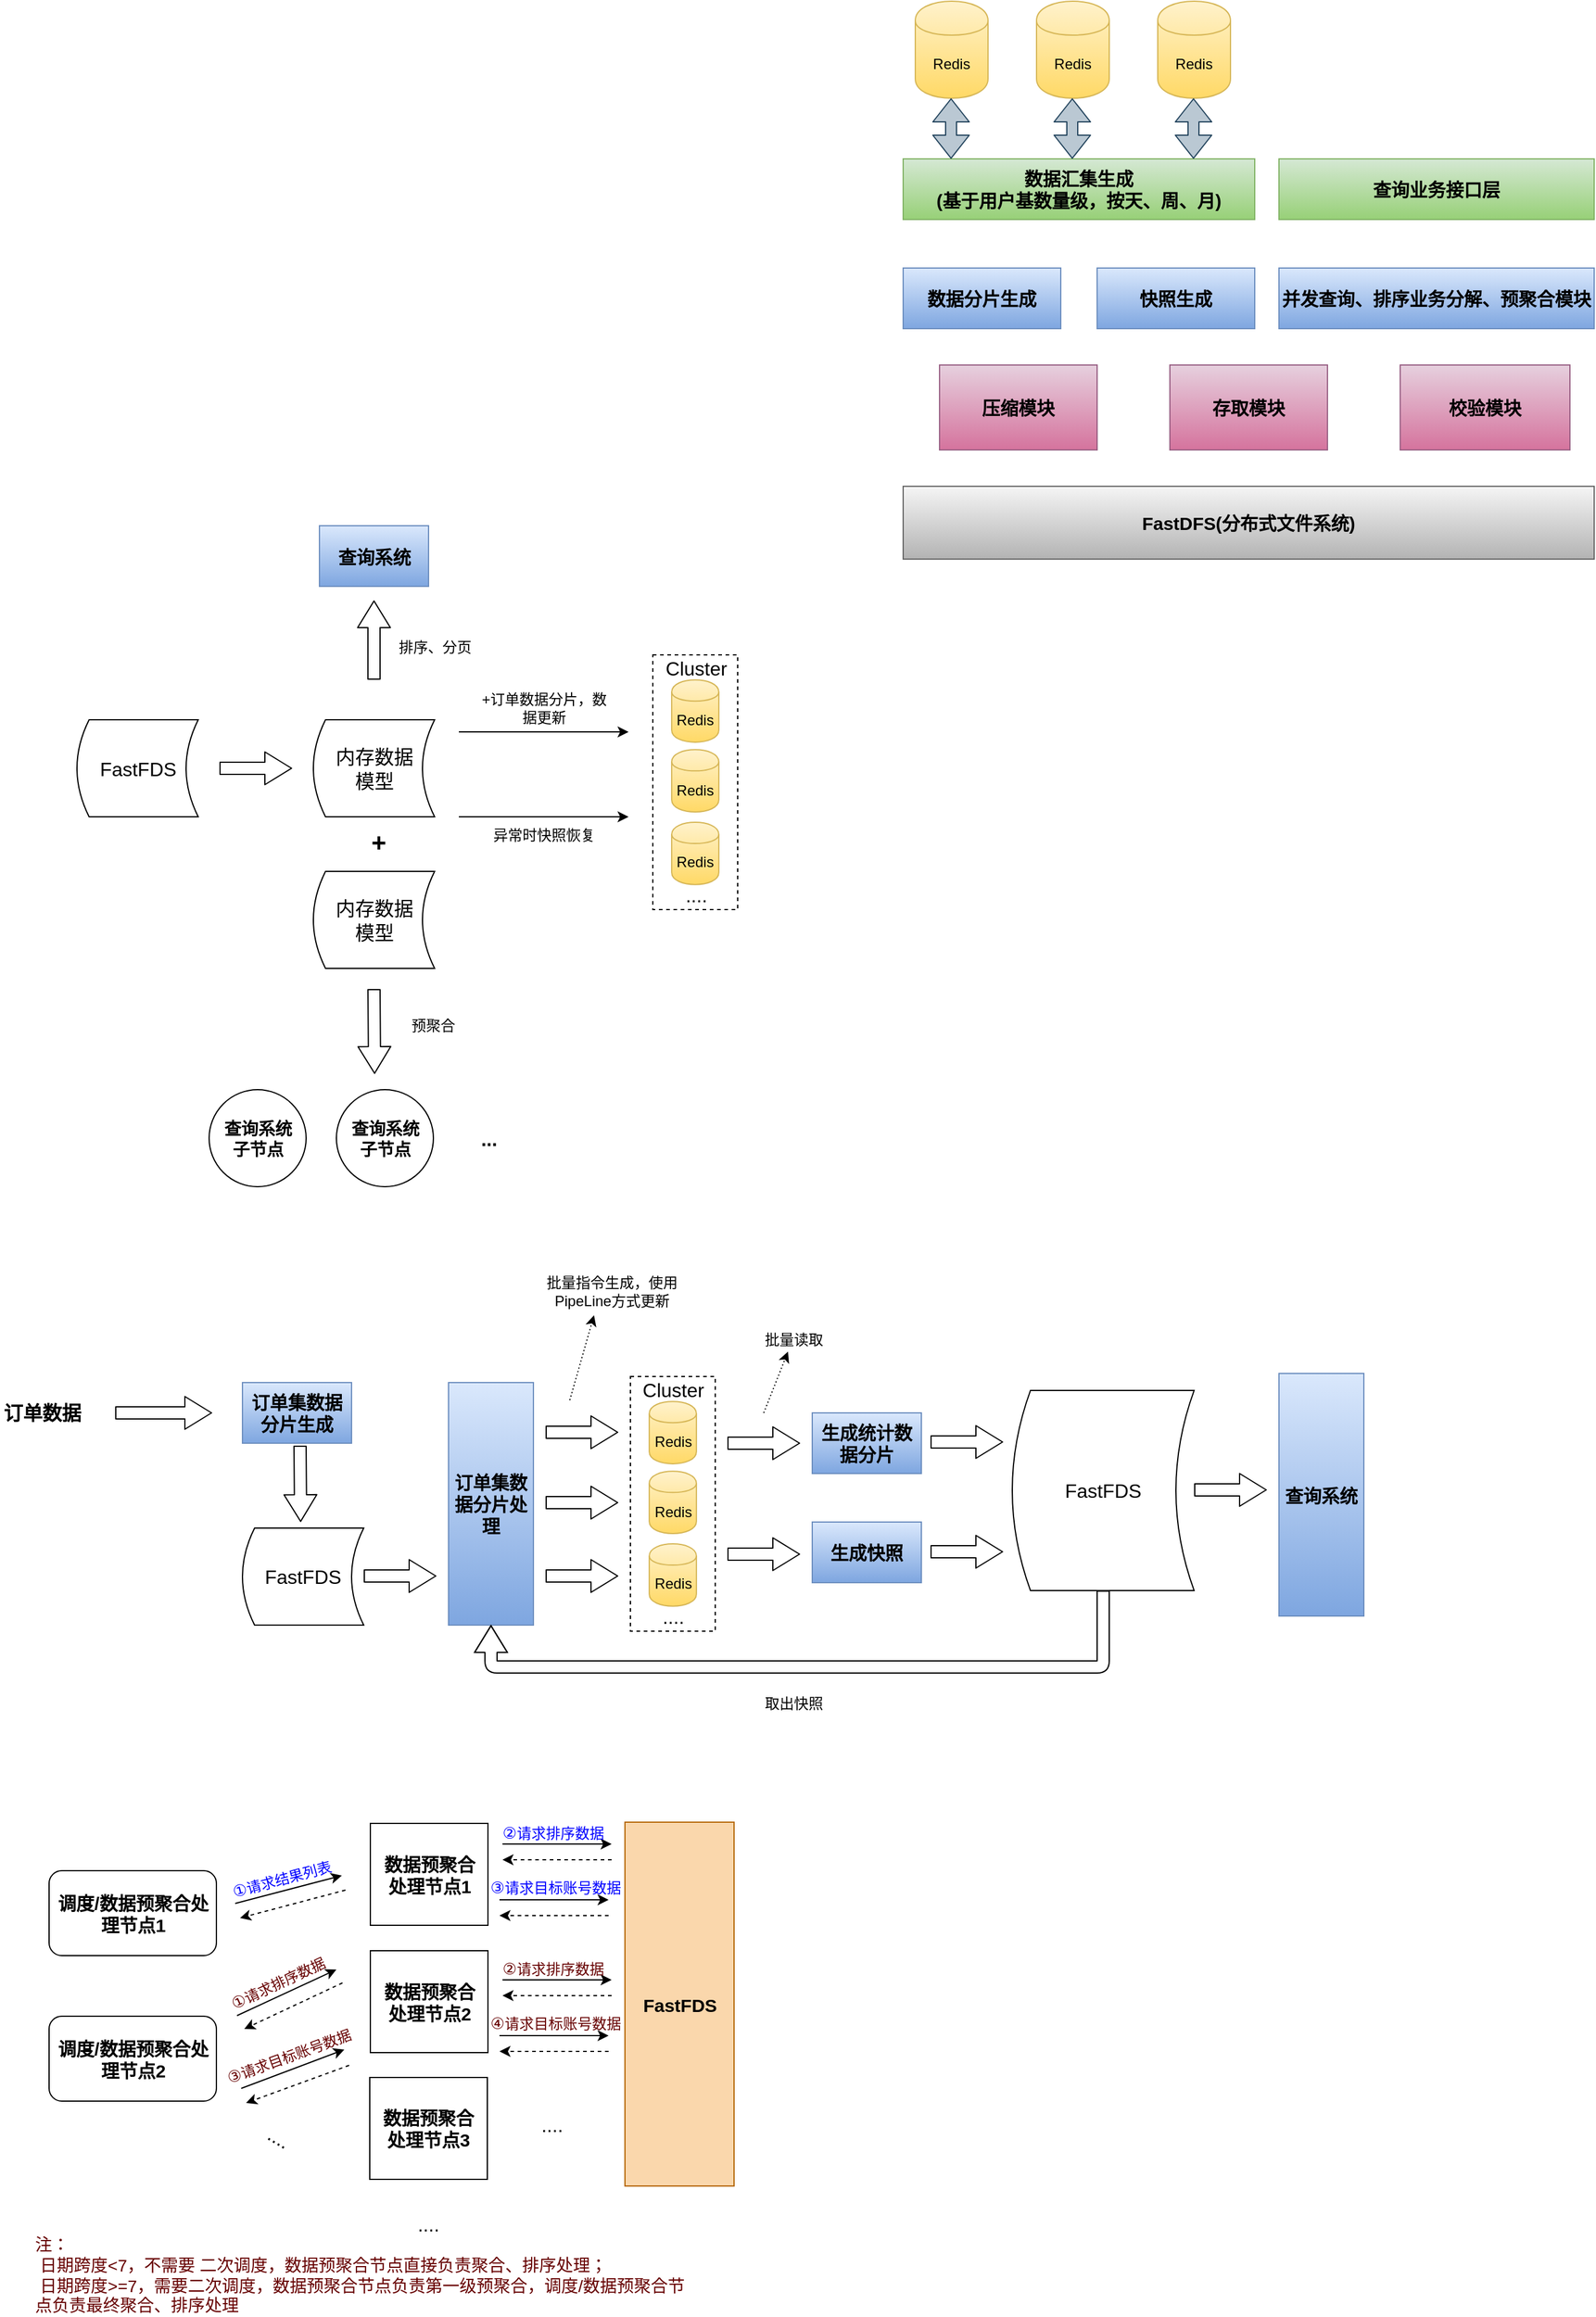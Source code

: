 <mxfile version="11.0.0" type="github"><diagram name="Page-1" id="0783ab3e-0a74-02c8-0abd-f7b4e66b4bec"><mxGraphModel dx="1426" dy="826" grid="1" gridSize="10" guides="1" tooltips="1" connect="1" arrows="1" fold="1" page="1" pageScale="1" pageWidth="850" pageHeight="1100" background="#ffffff" math="0" shadow="0"><root><mxCell id="0"/><mxCell id="1" parent="0"/><mxCell id="mqlZycNvwAWosEQCrqFK-17" value="" style="group" parent="1" vertex="1" connectable="0"><mxGeometry x="840" y="5" width="570" height="460" as="geometry"/></mxCell><mxCell id="mqlZycNvwAWosEQCrqFK-1" value="&lt;b&gt;&lt;font style=&quot;font-size: 15px&quot;&gt;FastDFS(分布式文件系统)&lt;/font&gt;&lt;/b&gt;" style="rounded=0;whiteSpace=wrap;html=1;gradientColor=#b3b3b3;fillColor=#f5f5f5;strokeColor=#666666;" parent="mqlZycNvwAWosEQCrqFK-17" vertex="1"><mxGeometry y="400" width="570" height="60" as="geometry"/></mxCell><mxCell id="mqlZycNvwAWosEQCrqFK-2" value="&lt;font style=&quot;font-size: 15px&quot;&gt;&lt;b&gt;存取模块&lt;/b&gt;&lt;/font&gt;" style="rounded=0;whiteSpace=wrap;html=1;fillColor=#e6d0de;gradientColor=#d5739d;strokeColor=#996185;" parent="mqlZycNvwAWosEQCrqFK-17" vertex="1"><mxGeometry x="220" y="300" width="130" height="70" as="geometry"/></mxCell><mxCell id="mqlZycNvwAWosEQCrqFK-3" value="&lt;font style=&quot;font-size: 15px&quot;&gt;&lt;b&gt;压缩模块&lt;/b&gt;&lt;/font&gt;" style="rounded=0;whiteSpace=wrap;html=1;fillColor=#e6d0de;gradientColor=#d5739d;strokeColor=#996185;" parent="mqlZycNvwAWosEQCrqFK-17" vertex="1"><mxGeometry x="30" y="300" width="130" height="70" as="geometry"/></mxCell><mxCell id="mqlZycNvwAWosEQCrqFK-4" value="&lt;font style=&quot;font-size: 15px&quot;&gt;&lt;b&gt;校验模块&lt;/b&gt;&lt;/font&gt;" style="rounded=0;whiteSpace=wrap;html=1;fillColor=#e6d0de;gradientColor=#d5739d;strokeColor=#996185;" parent="mqlZycNvwAWosEQCrqFK-17" vertex="1"><mxGeometry x="410" y="300" width="140" height="70" as="geometry"/></mxCell><mxCell id="mqlZycNvwAWosEQCrqFK-5" value="&lt;b&gt;&lt;font style=&quot;font-size: 15px&quot;&gt;并发查询、排序业务分解、预聚合模块&lt;/font&gt;&lt;/b&gt;" style="rounded=0;whiteSpace=wrap;html=1;gradientColor=#7ea6e0;fillColor=#dae8fc;strokeColor=#6c8ebf;" parent="mqlZycNvwAWosEQCrqFK-17" vertex="1"><mxGeometry x="310" y="220" width="260" height="50" as="geometry"/></mxCell><mxCell id="mqlZycNvwAWosEQCrqFK-6" value="&lt;b&gt;&lt;font style=&quot;font-size: 15px&quot;&gt;查询业务接口层&lt;/font&gt;&lt;/b&gt;" style="rounded=0;whiteSpace=wrap;html=1;fillColor=#d5e8d4;strokeColor=#82b366;gradientColor=#97d077;" parent="mqlZycNvwAWosEQCrqFK-17" vertex="1"><mxGeometry x="310" y="130" width="260" height="50" as="geometry"/></mxCell><mxCell id="mqlZycNvwAWosEQCrqFK-8" value="&lt;span style=&quot;font-size: 15px&quot;&gt;&lt;b&gt;数据分片生成&lt;/b&gt;&lt;/span&gt;" style="rounded=0;whiteSpace=wrap;html=1;fillColor=#dae8fc;strokeColor=#6c8ebf;gradientColor=#7ea6e0;" parent="mqlZycNvwAWosEQCrqFK-17" vertex="1"><mxGeometry y="220" width="130" height="50" as="geometry"/></mxCell><mxCell id="mqlZycNvwAWosEQCrqFK-9" value="&lt;b&gt;&lt;font style=&quot;font-size: 15px&quot;&gt;数据汇集生成&lt;br&gt;&lt;/font&gt;&lt;/b&gt;&lt;b style=&quot;font-size: 15px&quot;&gt;(基于用户基数量级，按天、周、月)&lt;/b&gt;" style="rounded=0;whiteSpace=wrap;html=1;fillColor=#d5e8d4;strokeColor=#82b366;gradientColor=#97d077;" parent="mqlZycNvwAWosEQCrqFK-17" vertex="1"><mxGeometry y="130" width="290" height="50" as="geometry"/></mxCell><mxCell id="mqlZycNvwAWosEQCrqFK-10" value="&lt;span style=&quot;font-size: 15px&quot;&gt;&lt;b&gt;快照生成&lt;/b&gt;&lt;/span&gt;" style="rounded=0;whiteSpace=wrap;html=1;fillColor=#dae8fc;strokeColor=#6c8ebf;gradientColor=#7ea6e0;" parent="mqlZycNvwAWosEQCrqFK-17" vertex="1"><mxGeometry x="160" y="220" width="130" height="50" as="geometry"/></mxCell><mxCell id="mqlZycNvwAWosEQCrqFK-11" value="Redis" style="shape=cylinder;whiteSpace=wrap;html=1;boundedLbl=1;backgroundOutline=1;fillColor=#fff2cc;strokeColor=#d6b656;gradientColor=#ffd966;" parent="mqlZycNvwAWosEQCrqFK-17" vertex="1"><mxGeometry x="10" width="60" height="80" as="geometry"/></mxCell><mxCell id="mqlZycNvwAWosEQCrqFK-12" value="&lt;span style=&quot;white-space: normal&quot;&gt;Redis&lt;/span&gt;" style="shape=cylinder;whiteSpace=wrap;html=1;boundedLbl=1;backgroundOutline=1;fillColor=#fff2cc;strokeColor=#d6b656;gradientColor=#ffd966;" parent="mqlZycNvwAWosEQCrqFK-17" vertex="1"><mxGeometry x="110" width="60" height="80" as="geometry"/></mxCell><mxCell id="mqlZycNvwAWosEQCrqFK-13" value="&lt;span style=&quot;white-space: normal&quot;&gt;Redis&lt;/span&gt;" style="shape=cylinder;whiteSpace=wrap;html=1;boundedLbl=1;backgroundOutline=1;fillColor=#fff2cc;strokeColor=#d6b656;gradientColor=#ffd966;" parent="mqlZycNvwAWosEQCrqFK-17" vertex="1"><mxGeometry x="210" width="60" height="80" as="geometry"/></mxCell><mxCell id="mqlZycNvwAWosEQCrqFK-14" value="" style="shape=flexArrow;endArrow=classic;startArrow=classic;html=1;width=9;endSize=6;fillColor=#bac8d3;strokeColor=#23445d;" parent="mqlZycNvwAWosEQCrqFK-17" edge="1"><mxGeometry width="50" height="50" relative="1" as="geometry"><mxPoint x="39.5" y="130" as="sourcePoint"/><mxPoint x="39.5" y="80" as="targetPoint"/></mxGeometry></mxCell><mxCell id="mqlZycNvwAWosEQCrqFK-15" value="" style="shape=flexArrow;endArrow=classic;startArrow=classic;html=1;width=9;endSize=6;fillColor=#bac8d3;strokeColor=#23445d;" parent="mqlZycNvwAWosEQCrqFK-17" edge="1"><mxGeometry width="50" height="50" relative="1" as="geometry"><mxPoint x="139.5" y="130" as="sourcePoint"/><mxPoint x="139.5" y="80" as="targetPoint"/></mxGeometry></mxCell><mxCell id="mqlZycNvwAWosEQCrqFK-16" value="" style="shape=flexArrow;endArrow=classic;startArrow=classic;html=1;width=9;endSize=6;fillColor=#bac8d3;strokeColor=#23445d;" parent="mqlZycNvwAWosEQCrqFK-17" edge="1"><mxGeometry width="50" height="50" relative="1" as="geometry"><mxPoint x="239.5" y="130" as="sourcePoint"/><mxPoint x="239.5" y="80" as="targetPoint"/></mxGeometry></mxCell><mxCell id="mqlZycNvwAWosEQCrqFK-73" value="" style="group" parent="1" vertex="1" connectable="0"><mxGeometry x="95" y="1058.5" width="1125" height="360" as="geometry"/></mxCell><mxCell id="mqlZycNvwAWosEQCrqFK-19" value="" style="shape=flexArrow;endArrow=classic;html=1;endWidth=16;endSize=7;" parent="mqlZycNvwAWosEQCrqFK-73" edge="1"><mxGeometry width="50" height="50" relative="1" as="geometry"><mxPoint x="95" y="110.5" as="sourcePoint"/><mxPoint x="175" y="110.5" as="targetPoint"/></mxGeometry></mxCell><mxCell id="mqlZycNvwAWosEQCrqFK-20" value="订单数据" style="text;html=1;strokeColor=none;fillColor=none;align=center;verticalAlign=middle;whiteSpace=wrap;rounded=0;fontSize=16;fontStyle=1" parent="mqlZycNvwAWosEQCrqFK-73" vertex="1"><mxGeometry y="100.5" width="70" height="20" as="geometry"/></mxCell><mxCell id="mqlZycNvwAWosEQCrqFK-37" value="&lt;span style=&quot;font-size: 15px&quot;&gt;&lt;b&gt;订单集数据分片生成&lt;/b&gt;&lt;/span&gt;" style="rounded=0;whiteSpace=wrap;html=1;fillColor=#dae8fc;strokeColor=#6c8ebf;gradientColor=#7ea6e0;" parent="mqlZycNvwAWosEQCrqFK-73" vertex="1"><mxGeometry x="200" y="85.5" width="90" height="50" as="geometry"/></mxCell><mxCell id="mqlZycNvwAWosEQCrqFK-39" value="FastFDS" style="shape=dataStorage;whiteSpace=wrap;html=1;fillColor=none;gradientColor=none;fontSize=16;" parent="mqlZycNvwAWosEQCrqFK-73" vertex="1"><mxGeometry x="200" y="205.5" width="100" height="80" as="geometry"/></mxCell><mxCell id="mqlZycNvwAWosEQCrqFK-42" value="" style="shape=flexArrow;endArrow=classic;html=1;endWidth=16;endSize=7;" parent="mqlZycNvwAWosEQCrqFK-73" edge="1"><mxGeometry width="50" height="50" relative="1" as="geometry"><mxPoint x="247.5" y="137.5" as="sourcePoint"/><mxPoint x="248" y="200.5" as="targetPoint"/></mxGeometry></mxCell><mxCell id="mqlZycNvwAWosEQCrqFK-43" value="&lt;span style=&quot;font-size: 15px&quot;&gt;&lt;b&gt;订单集数据分片处理&lt;/b&gt;&lt;/span&gt;" style="rounded=0;whiteSpace=wrap;html=1;fillColor=#dae8fc;strokeColor=#6c8ebf;gradientColor=#7ea6e0;" parent="mqlZycNvwAWosEQCrqFK-73" vertex="1"><mxGeometry x="370" y="85.5" width="70" height="200" as="geometry"/></mxCell><mxCell id="mqlZycNvwAWosEQCrqFK-51" value="" style="group" parent="mqlZycNvwAWosEQCrqFK-73" vertex="1" connectable="0"><mxGeometry x="520" y="80.5" width="70" height="210" as="geometry"/></mxCell><mxCell id="mqlZycNvwAWosEQCrqFK-44" value="Redis" style="shape=cylinder;whiteSpace=wrap;html=1;boundedLbl=1;backgroundOutline=1;fillColor=#fff2cc;strokeColor=#d6b656;gradientColor=#ffd966;" parent="mqlZycNvwAWosEQCrqFK-51" vertex="1"><mxGeometry x="15.556" y="20.611" width="38.889" height="51.333" as="geometry"/></mxCell><mxCell id="mqlZycNvwAWosEQCrqFK-45" value="Redis" style="shape=cylinder;whiteSpace=wrap;html=1;boundedLbl=1;backgroundOutline=1;fillColor=#fff2cc;strokeColor=#d6b656;gradientColor=#ffd966;" parent="mqlZycNvwAWosEQCrqFK-51" vertex="1"><mxGeometry x="15.556" y="78.167" width="38.889" height="51.333" as="geometry"/></mxCell><mxCell id="mqlZycNvwAWosEQCrqFK-46" value="Redis" style="shape=cylinder;whiteSpace=wrap;html=1;boundedLbl=1;backgroundOutline=1;fillColor=#fff2cc;strokeColor=#d6b656;gradientColor=#ffd966;" parent="mqlZycNvwAWosEQCrqFK-51" vertex="1"><mxGeometry x="15.556" y="138.056" width="38.889" height="51.333" as="geometry"/></mxCell><mxCell id="mqlZycNvwAWosEQCrqFK-47" value="" style="rounded=0;whiteSpace=wrap;html=1;fillColor=none;gradientColor=none;fontSize=16;dashed=1;" parent="mqlZycNvwAWosEQCrqFK-51" vertex="1"><mxGeometry width="70" height="210" as="geometry"/></mxCell><mxCell id="mqlZycNvwAWosEQCrqFK-48" value="...." style="text;html=1;strokeColor=none;fillColor=none;align=center;verticalAlign=middle;whiteSpace=wrap;rounded=0;dashed=1;fontSize=16;" parent="mqlZycNvwAWosEQCrqFK-51" vertex="1"><mxGeometry x="20.222" y="189.778" width="31.111" height="15.556" as="geometry"/></mxCell><mxCell id="mqlZycNvwAWosEQCrqFK-50" value="Cluster" style="text;html=1;strokeColor=none;fillColor=none;align=center;verticalAlign=middle;whiteSpace=wrap;rounded=0;dashed=1;fontSize=16;" parent="mqlZycNvwAWosEQCrqFK-51" vertex="1"><mxGeometry x="20.222" y="3.5" width="31.111" height="15.556" as="geometry"/></mxCell><mxCell id="mqlZycNvwAWosEQCrqFK-52" value="" style="shape=flexArrow;endArrow=classic;html=1;endWidth=16;endSize=7;" parent="mqlZycNvwAWosEQCrqFK-73" edge="1"><mxGeometry width="50" height="50" relative="1" as="geometry"><mxPoint x="450" y="126.5" as="sourcePoint"/><mxPoint x="510" y="126.5" as="targetPoint"/></mxGeometry></mxCell><mxCell id="mqlZycNvwAWosEQCrqFK-53" value="" style="shape=flexArrow;endArrow=classic;html=1;endWidth=16;endSize=7;" parent="mqlZycNvwAWosEQCrqFK-73" edge="1"><mxGeometry width="50" height="50" relative="1" as="geometry"><mxPoint x="450" y="184.5" as="sourcePoint"/><mxPoint x="510" y="184.5" as="targetPoint"/></mxGeometry></mxCell><mxCell id="mqlZycNvwAWosEQCrqFK-54" value="" style="shape=flexArrow;endArrow=classic;html=1;endWidth=16;endSize=7;" parent="mqlZycNvwAWosEQCrqFK-73" edge="1"><mxGeometry width="50" height="50" relative="1" as="geometry"><mxPoint x="450" y="245" as="sourcePoint"/><mxPoint x="510" y="245" as="targetPoint"/></mxGeometry></mxCell><mxCell id="mqlZycNvwAWosEQCrqFK-55" value="" style="shape=flexArrow;endArrow=classic;html=1;endWidth=16;endSize=7;" parent="mqlZycNvwAWosEQCrqFK-73" edge="1"><mxGeometry width="50" height="50" relative="1" as="geometry"><mxPoint x="300" y="245" as="sourcePoint"/><mxPoint x="360" y="245" as="targetPoint"/></mxGeometry></mxCell><mxCell id="mqlZycNvwAWosEQCrqFK-56" value="" style="endArrow=classic;html=1;fontSize=16;dashed=1;dashPattern=1 2;" parent="mqlZycNvwAWosEQCrqFK-73" edge="1"><mxGeometry width="50" height="50" relative="1" as="geometry"><mxPoint x="470" y="100" as="sourcePoint"/><mxPoint x="490" y="30" as="targetPoint"/></mxGeometry></mxCell><mxCell id="mqlZycNvwAWosEQCrqFK-58" value="批量指令生成，使用PipeLine方式更新" style="text;html=1;strokeColor=none;fillColor=none;align=center;verticalAlign=middle;whiteSpace=wrap;rounded=0;dashed=1;fontSize=12;" parent="mqlZycNvwAWosEQCrqFK-73" vertex="1"><mxGeometry x="450" width="110" height="20" as="geometry"/></mxCell><mxCell id="mqlZycNvwAWosEQCrqFK-59" value="FastFDS" style="shape=dataStorage;whiteSpace=wrap;html=1;fillColor=none;gradientColor=none;fontSize=16;" parent="mqlZycNvwAWosEQCrqFK-73" vertex="1"><mxGeometry x="835" y="92" width="150" height="165" as="geometry"/></mxCell><mxCell id="mqlZycNvwAWosEQCrqFK-60" value="&lt;span style=&quot;font-size: 15px&quot;&gt;&lt;b&gt;生成快照&lt;/b&gt;&lt;/span&gt;" style="rounded=0;whiteSpace=wrap;html=1;fillColor=#dae8fc;strokeColor=#6c8ebf;gradientColor=#7ea6e0;" parent="mqlZycNvwAWosEQCrqFK-73" vertex="1"><mxGeometry x="670" y="200.5" width="90" height="50" as="geometry"/></mxCell><mxCell id="mqlZycNvwAWosEQCrqFK-61" value="&lt;span style=&quot;font-size: 15px&quot;&gt;&lt;b&gt;生成统计数据分片&lt;/b&gt;&lt;/span&gt;" style="rounded=0;whiteSpace=wrap;html=1;fillColor=#dae8fc;strokeColor=#6c8ebf;gradientColor=#7ea6e0;" parent="mqlZycNvwAWosEQCrqFK-73" vertex="1"><mxGeometry x="670" y="110.5" width="90" height="50" as="geometry"/></mxCell><mxCell id="mqlZycNvwAWosEQCrqFK-63" value="" style="shape=flexArrow;endArrow=classic;html=1;endWidth=16;endSize=7;" parent="mqlZycNvwAWosEQCrqFK-73" edge="1"><mxGeometry width="50" height="50" relative="1" as="geometry"><mxPoint x="600" y="135.5" as="sourcePoint"/><mxPoint x="660" y="135.5" as="targetPoint"/></mxGeometry></mxCell><mxCell id="mqlZycNvwAWosEQCrqFK-64" value="" style="shape=flexArrow;endArrow=classic;html=1;endWidth=16;endSize=7;" parent="mqlZycNvwAWosEQCrqFK-73" edge="1"><mxGeometry width="50" height="50" relative="1" as="geometry"><mxPoint x="600" y="227" as="sourcePoint"/><mxPoint x="660" y="227" as="targetPoint"/></mxGeometry></mxCell><mxCell id="mqlZycNvwAWosEQCrqFK-65" value="" style="endArrow=classic;html=1;fontSize=16;dashed=1;dashPattern=1 2;" parent="mqlZycNvwAWosEQCrqFK-73" edge="1"><mxGeometry width="50" height="50" relative="1" as="geometry"><mxPoint x="630" y="110.5" as="sourcePoint"/><mxPoint x="650" y="60" as="targetPoint"/></mxGeometry></mxCell><mxCell id="mqlZycNvwAWosEQCrqFK-66" value="批量读取" style="text;html=1;strokeColor=none;fillColor=none;align=center;verticalAlign=middle;whiteSpace=wrap;rounded=0;dashed=1;fontSize=12;" parent="mqlZycNvwAWosEQCrqFK-73" vertex="1"><mxGeometry x="620" y="40" width="70" height="20" as="geometry"/></mxCell><mxCell id="mqlZycNvwAWosEQCrqFK-67" value="" style="shape=flexArrow;endArrow=classic;html=1;endWidth=16;endSize=7;" parent="mqlZycNvwAWosEQCrqFK-73" edge="1"><mxGeometry width="50" height="50" relative="1" as="geometry"><mxPoint x="767.5" y="225" as="sourcePoint"/><mxPoint x="827.5" y="225" as="targetPoint"/></mxGeometry></mxCell><mxCell id="mqlZycNvwAWosEQCrqFK-68" value="" style="shape=flexArrow;endArrow=classic;html=1;endWidth=16;endSize=7;" parent="mqlZycNvwAWosEQCrqFK-73" edge="1"><mxGeometry width="50" height="50" relative="1" as="geometry"><mxPoint x="767.5" y="134.5" as="sourcePoint"/><mxPoint x="827.5" y="134.5" as="targetPoint"/></mxGeometry></mxCell><mxCell id="mqlZycNvwAWosEQCrqFK-69" value="" style="shape=flexArrow;endArrow=classic;html=1;endWidth=16;endSize=7;exitX=0.5;exitY=1;exitDx=0;exitDy=0;entryX=0.5;entryY=1;entryDx=0;entryDy=0;" parent="mqlZycNvwAWosEQCrqFK-73" source="mqlZycNvwAWosEQCrqFK-59" target="mqlZycNvwAWosEQCrqFK-43" edge="1"><mxGeometry width="50" height="50" relative="1" as="geometry"><mxPoint x="675" y="330" as="sourcePoint"/><mxPoint x="755" y="330" as="targetPoint"/><Array as="points"><mxPoint x="910" y="320"/><mxPoint x="660" y="320"/><mxPoint x="405" y="320"/></Array></mxGeometry></mxCell><mxCell id="mqlZycNvwAWosEQCrqFK-70" value="取出快照" style="text;html=1;strokeColor=none;fillColor=none;align=center;verticalAlign=middle;whiteSpace=wrap;rounded=0;dashed=1;fontSize=12;" parent="mqlZycNvwAWosEQCrqFK-73" vertex="1"><mxGeometry x="620" y="340" width="70" height="20" as="geometry"/></mxCell><mxCell id="mqlZycNvwAWosEQCrqFK-71" value="&lt;span style=&quot;font-size: 15px&quot;&gt;&lt;b&gt;查询系统&lt;/b&gt;&lt;/span&gt;" style="rounded=0;whiteSpace=wrap;html=1;fillColor=#dae8fc;strokeColor=#6c8ebf;gradientColor=#7ea6e0;" parent="mqlZycNvwAWosEQCrqFK-73" vertex="1"><mxGeometry x="1055" y="78" width="70" height="200" as="geometry"/></mxCell><mxCell id="mqlZycNvwAWosEQCrqFK-72" value="" style="shape=flexArrow;endArrow=classic;html=1;endWidth=16;endSize=7;" parent="mqlZycNvwAWosEQCrqFK-73" edge="1"><mxGeometry width="50" height="50" relative="1" as="geometry"><mxPoint x="985" y="174" as="sourcePoint"/><mxPoint x="1045" y="174" as="targetPoint"/></mxGeometry></mxCell><mxCell id="e0dmH1IU4WeUVrIOpgpK-64" value="" style="group" parent="1" vertex="1" connectable="0"><mxGeometry x="158.5" y="437.5" width="545" height="545" as="geometry"/></mxCell><mxCell id="e0dmH1IU4WeUVrIOpgpK-4" value="FastFDS" style="shape=dataStorage;whiteSpace=wrap;html=1;fillColor=none;gradientColor=none;fontSize=16;" parent="e0dmH1IU4WeUVrIOpgpK-64" vertex="1"><mxGeometry y="160" width="100" height="80" as="geometry"/></mxCell><mxCell id="e0dmH1IU4WeUVrIOpgpK-5" value="内存数据&lt;br&gt;模型" style="shape=dataStorage;whiteSpace=wrap;html=1;fillColor=none;gradientColor=none;fontSize=16;" parent="e0dmH1IU4WeUVrIOpgpK-64" vertex="1"><mxGeometry x="195" y="160" width="100" height="80" as="geometry"/></mxCell><mxCell id="e0dmH1IU4WeUVrIOpgpK-6" value="+订单数据分片，数据更新" style="text;html=1;strokeColor=none;fillColor=none;align=center;verticalAlign=middle;whiteSpace=wrap;rounded=0;dashed=1;fontSize=12;" parent="e0dmH1IU4WeUVrIOpgpK-64" vertex="1"><mxGeometry x="330" y="140" width="110" height="20" as="geometry"/></mxCell><mxCell id="e0dmH1IU4WeUVrIOpgpK-7" value="" style="group" parent="e0dmH1IU4WeUVrIOpgpK-64" vertex="1" connectable="0"><mxGeometry x="475" y="106.5" width="70" height="210" as="geometry"/></mxCell><mxCell id="e0dmH1IU4WeUVrIOpgpK-8" value="Redis" style="shape=cylinder;whiteSpace=wrap;html=1;boundedLbl=1;backgroundOutline=1;fillColor=#fff2cc;strokeColor=#d6b656;gradientColor=#ffd966;" parent="e0dmH1IU4WeUVrIOpgpK-7" vertex="1"><mxGeometry x="15.556" y="20.611" width="38.889" height="51.333" as="geometry"/></mxCell><mxCell id="e0dmH1IU4WeUVrIOpgpK-9" value="Redis" style="shape=cylinder;whiteSpace=wrap;html=1;boundedLbl=1;backgroundOutline=1;fillColor=#fff2cc;strokeColor=#d6b656;gradientColor=#ffd966;" parent="e0dmH1IU4WeUVrIOpgpK-7" vertex="1"><mxGeometry x="15.556" y="78.167" width="38.889" height="51.333" as="geometry"/></mxCell><mxCell id="e0dmH1IU4WeUVrIOpgpK-10" value="Redis" style="shape=cylinder;whiteSpace=wrap;html=1;boundedLbl=1;backgroundOutline=1;fillColor=#fff2cc;strokeColor=#d6b656;gradientColor=#ffd966;" parent="e0dmH1IU4WeUVrIOpgpK-7" vertex="1"><mxGeometry x="15.556" y="138.056" width="38.889" height="51.333" as="geometry"/></mxCell><mxCell id="e0dmH1IU4WeUVrIOpgpK-11" value="" style="rounded=0;whiteSpace=wrap;html=1;fillColor=none;gradientColor=none;fontSize=16;dashed=1;" parent="e0dmH1IU4WeUVrIOpgpK-7" vertex="1"><mxGeometry width="70" height="210" as="geometry"/></mxCell><mxCell id="e0dmH1IU4WeUVrIOpgpK-12" value="...." style="text;html=1;strokeColor=none;fillColor=none;align=center;verticalAlign=middle;whiteSpace=wrap;rounded=0;dashed=1;fontSize=16;" parent="e0dmH1IU4WeUVrIOpgpK-7" vertex="1"><mxGeometry x="20.222" y="189.778" width="31.111" height="15.556" as="geometry"/></mxCell><mxCell id="e0dmH1IU4WeUVrIOpgpK-13" value="Cluster" style="text;html=1;strokeColor=none;fillColor=none;align=center;verticalAlign=middle;whiteSpace=wrap;rounded=0;dashed=1;fontSize=16;" parent="e0dmH1IU4WeUVrIOpgpK-7" vertex="1"><mxGeometry x="20.222" y="3.5" width="31.111" height="15.556" as="geometry"/></mxCell><mxCell id="e0dmH1IU4WeUVrIOpgpK-14" value="异常时快照恢复" style="text;html=1;strokeColor=none;fillColor=none;align=center;verticalAlign=middle;whiteSpace=wrap;rounded=0;dashed=1;fontSize=12;" parent="e0dmH1IU4WeUVrIOpgpK-64" vertex="1"><mxGeometry x="330" y="245" width="110" height="20" as="geometry"/></mxCell><mxCell id="e0dmH1IU4WeUVrIOpgpK-15" value="" style="endArrow=classic;html=1;" parent="e0dmH1IU4WeUVrIOpgpK-64" edge="1"><mxGeometry width="50" height="50" relative="1" as="geometry"><mxPoint x="315" y="170" as="sourcePoint"/><mxPoint x="455" y="170" as="targetPoint"/></mxGeometry></mxCell><mxCell id="e0dmH1IU4WeUVrIOpgpK-16" value="" style="endArrow=classic;html=1;" parent="e0dmH1IU4WeUVrIOpgpK-64" edge="1"><mxGeometry width="50" height="50" relative="1" as="geometry"><mxPoint x="315" y="240" as="sourcePoint"/><mxPoint x="455" y="240" as="targetPoint"/></mxGeometry></mxCell><mxCell id="e0dmH1IU4WeUVrIOpgpK-17" value="&lt;span style=&quot;font-size: 15px&quot;&gt;&lt;b&gt;查询系统&lt;/b&gt;&lt;/span&gt;" style="rounded=0;whiteSpace=wrap;html=1;fillColor=#dae8fc;strokeColor=#6c8ebf;gradientColor=#7ea6e0;" parent="e0dmH1IU4WeUVrIOpgpK-64" vertex="1"><mxGeometry x="200" width="90" height="50" as="geometry"/></mxCell><mxCell id="e0dmH1IU4WeUVrIOpgpK-51" value="" style="shape=flexArrow;endArrow=classic;html=1;endWidth=16;endSize=7;" parent="e0dmH1IU4WeUVrIOpgpK-64" edge="1"><mxGeometry width="50" height="50" relative="1" as="geometry"><mxPoint x="245" y="127" as="sourcePoint"/><mxPoint x="245" y="61.5" as="targetPoint"/></mxGeometry></mxCell><mxCell id="e0dmH1IU4WeUVrIOpgpK-52" value="排序、分页" style="text;html=1;strokeColor=none;fillColor=none;align=center;verticalAlign=middle;whiteSpace=wrap;rounded=0;dashed=1;fontSize=12;" parent="e0dmH1IU4WeUVrIOpgpK-64" vertex="1"><mxGeometry x="260" y="90" width="70" height="20" as="geometry"/></mxCell><mxCell id="e0dmH1IU4WeUVrIOpgpK-54" value="内存数据&lt;br&gt;模型" style="shape=dataStorage;whiteSpace=wrap;html=1;fillColor=none;gradientColor=none;fontSize=16;" parent="e0dmH1IU4WeUVrIOpgpK-64" vertex="1"><mxGeometry x="195" y="285" width="100" height="80" as="geometry"/></mxCell><mxCell id="e0dmH1IU4WeUVrIOpgpK-55" value="" style="shape=flexArrow;endArrow=classic;html=1;endWidth=16;endSize=7;" parent="e0dmH1IU4WeUVrIOpgpK-64" edge="1"><mxGeometry width="50" height="50" relative="1" as="geometry"><mxPoint x="245" y="382" as="sourcePoint"/><mxPoint x="245.5" y="452" as="targetPoint"/></mxGeometry></mxCell><mxCell id="e0dmH1IU4WeUVrIOpgpK-56" value="预聚合" style="text;html=1;strokeColor=none;fillColor=none;align=center;verticalAlign=middle;whiteSpace=wrap;rounded=0;dashed=1;fontSize=12;" parent="e0dmH1IU4WeUVrIOpgpK-64" vertex="1"><mxGeometry x="259.5" y="402" width="69" height="20" as="geometry"/></mxCell><mxCell id="e0dmH1IU4WeUVrIOpgpK-61" value="" style="group" parent="e0dmH1IU4WeUVrIOpgpK-64" vertex="1" connectable="0"><mxGeometry x="109" y="465" width="265" height="80" as="geometry"/></mxCell><mxCell id="e0dmH1IU4WeUVrIOpgpK-57" value="&lt;b style=&quot;white-space: normal&quot;&gt;&lt;font style=&quot;font-size: 14px&quot;&gt;查询系统&lt;br&gt;子节点&lt;/font&gt;&lt;/b&gt;" style="ellipse;whiteSpace=wrap;html=1;aspect=fixed;" parent="e0dmH1IU4WeUVrIOpgpK-61" vertex="1"><mxGeometry width="80" height="80" as="geometry"/></mxCell><mxCell id="e0dmH1IU4WeUVrIOpgpK-58" value="&lt;b style=&quot;white-space: normal&quot;&gt;&lt;font style=&quot;font-size: 14px&quot;&gt;查询系统&lt;br&gt;子节点&lt;/font&gt;&lt;/b&gt;" style="ellipse;whiteSpace=wrap;html=1;aspect=fixed;" parent="e0dmH1IU4WeUVrIOpgpK-61" vertex="1"><mxGeometry x="105" width="80" height="80" as="geometry"/></mxCell><mxCell id="e0dmH1IU4WeUVrIOpgpK-59" value="&lt;b&gt;&lt;font style=&quot;font-size: 16px&quot;&gt;...&lt;/font&gt;&lt;/b&gt;" style="text;html=1;strokeColor=none;fillColor=none;align=center;verticalAlign=middle;whiteSpace=wrap;rounded=0;dashed=1;fontSize=12;" parent="e0dmH1IU4WeUVrIOpgpK-61" vertex="1"><mxGeometry x="196" y="30" width="69" height="20" as="geometry"/></mxCell><mxCell id="e0dmH1IU4WeUVrIOpgpK-62" value="&lt;b&gt;&lt;font style=&quot;font-size: 21px&quot;&gt;+&lt;/font&gt;&lt;/b&gt;" style="text;html=1;strokeColor=none;fillColor=none;align=center;verticalAlign=middle;whiteSpace=wrap;rounded=0;dashed=1;fontSize=12;" parent="e0dmH1IU4WeUVrIOpgpK-64" vertex="1"><mxGeometry x="214" y="250" width="69" height="20" as="geometry"/></mxCell><mxCell id="e0dmH1IU4WeUVrIOpgpK-63" value="" style="shape=flexArrow;endArrow=classic;html=1;endWidth=16;endSize=7;" parent="e0dmH1IU4WeUVrIOpgpK-64" edge="1"><mxGeometry width="50" height="50" relative="1" as="geometry"><mxPoint x="117.5" y="200" as="sourcePoint"/><mxPoint x="177.5" y="200" as="targetPoint"/></mxGeometry></mxCell><mxCell id="la-Druf9AB2qIiJF9qZ5-61" value="" style="group" vertex="1" connectable="0" parent="1"><mxGeometry x="135.5" y="1504.5" width="565" height="340.833" as="geometry"/></mxCell><mxCell id="la-Druf9AB2qIiJF9qZ5-1" value="调度/数据预聚合处理节点1" style="rounded=1;whiteSpace=wrap;html=1;fillColor=none;fontSize=15;fontStyle=1" vertex="1" parent="la-Druf9AB2qIiJF9qZ5-61"><mxGeometry y="42" width="138" height="70" as="geometry"/></mxCell><mxCell id="la-Druf9AB2qIiJF9qZ5-2" value="调度/数据预聚合处理节点2" style="rounded=1;whiteSpace=wrap;html=1;fillColor=none;fontSize=15;fontStyle=1;glass=0;" vertex="1" parent="la-Druf9AB2qIiJF9qZ5-61"><mxGeometry y="162" width="138" height="70" as="geometry"/></mxCell><mxCell id="la-Druf9AB2qIiJF9qZ5-12" value="&lt;span style=&quot;font-size: 15px&quot;&gt;&lt;b&gt;FastFDS&lt;/b&gt;&lt;/span&gt;" style="rounded=0;whiteSpace=wrap;html=1;fillColor=#fad7ac;strokeColor=#b46504;" vertex="1" parent="la-Druf9AB2qIiJF9qZ5-61"><mxGeometry x="475" y="2" width="90" height="300" as="geometry"/></mxCell><mxCell id="la-Druf9AB2qIiJF9qZ5-20" value="" style="group" vertex="1" connectable="0" parent="la-Druf9AB2qIiJF9qZ5-61"><mxGeometry x="374" width="100" height="33" as="geometry"/></mxCell><mxCell id="la-Druf9AB2qIiJF9qZ5-13" value="" style="endArrow=classic;html=1;fontSize=15;" edge="1" parent="la-Druf9AB2qIiJF9qZ5-20"><mxGeometry width="50" height="50" relative="1" as="geometry"><mxPoint y="20" as="sourcePoint"/><mxPoint x="90" y="20" as="targetPoint"/></mxGeometry></mxCell><mxCell id="la-Druf9AB2qIiJF9qZ5-14" value="" style="endArrow=classic;html=1;fontSize=15;dashed=1;" edge="1" parent="la-Druf9AB2qIiJF9qZ5-20"><mxGeometry width="50" height="50" relative="1" as="geometry"><mxPoint x="90" y="33" as="sourcePoint"/><mxPoint y="33" as="targetPoint"/></mxGeometry></mxCell><mxCell id="la-Druf9AB2qIiJF9qZ5-15" value="&lt;font color=&quot;#0000ff&quot;&gt;&lt;span style=&quot;font-family: &amp;#34;arial&amp;#34; ; font-size: 13px ; background-color: rgb(255 , 255 , 255)&quot;&gt;②&lt;/span&gt;请求排序数据&lt;/font&gt;" style="text;html=1;strokeColor=none;fillColor=none;align=center;verticalAlign=middle;whiteSpace=wrap;rounded=0;dashed=1;fontSize=12;" vertex="1" parent="la-Druf9AB2qIiJF9qZ5-20"><mxGeometry x="-6" width="95" height="20" as="geometry"/></mxCell><mxCell id="la-Druf9AB2qIiJF9qZ5-21" value="" style="group" vertex="1" connectable="0" parent="la-Druf9AB2qIiJF9qZ5-61"><mxGeometry x="355" y="36" width="125" height="43" as="geometry"/></mxCell><mxCell id="la-Druf9AB2qIiJF9qZ5-16" value="" style="endArrow=classic;html=1;fontSize=15;" edge="1" parent="la-Druf9AB2qIiJF9qZ5-21"><mxGeometry width="50" height="50" relative="1" as="geometry"><mxPoint x="16.5" y="30" as="sourcePoint"/><mxPoint x="106.5" y="30" as="targetPoint"/></mxGeometry></mxCell><mxCell id="la-Druf9AB2qIiJF9qZ5-17" value="" style="endArrow=classic;html=1;fontSize=15;dashed=1;" edge="1" parent="la-Druf9AB2qIiJF9qZ5-21"><mxGeometry width="50" height="50" relative="1" as="geometry"><mxPoint x="106.5" y="43" as="sourcePoint"/><mxPoint x="16.5" y="43" as="targetPoint"/></mxGeometry></mxCell><mxCell id="la-Druf9AB2qIiJF9qZ5-18" value="&lt;font color=&quot;#0000ff&quot;&gt;&lt;span style=&quot;font-family: &amp;#34;arial&amp;#34; ; font-size: 13px ; background-color: rgb(255 , 255 , 255)&quot;&gt;③&lt;/span&gt;请求目标账号数据&lt;/font&gt;" style="text;html=1;strokeColor=none;fillColor=none;align=center;verticalAlign=middle;whiteSpace=wrap;rounded=0;dashed=1;fontSize=12;" vertex="1" parent="la-Druf9AB2qIiJF9qZ5-21"><mxGeometry y="9" width="125" height="20" as="geometry"/></mxCell><mxCell id="la-Druf9AB2qIiJF9qZ5-6" value="...." style="text;html=1;strokeColor=none;fillColor=none;align=center;verticalAlign=middle;whiteSpace=wrap;rounded=0;dashed=1;fontSize=16;" vertex="1" parent="la-Druf9AB2qIiJF9qZ5-61"><mxGeometry x="297.222" y="325.278" width="31.111" height="15.556" as="geometry"/></mxCell><mxCell id="la-Druf9AB2qIiJF9qZ5-22" value="数据预聚合&lt;br&gt;处理节点2" style="rounded=0;whiteSpace=wrap;html=1;fillColor=none;fontSize=15;fontStyle=1" vertex="1" parent="la-Druf9AB2qIiJF9qZ5-61"><mxGeometry x="265" y="108" width="97" height="84" as="geometry"/></mxCell><mxCell id="la-Druf9AB2qIiJF9qZ5-26" value="...." style="text;html=1;strokeColor=none;fillColor=none;align=center;verticalAlign=middle;whiteSpace=wrap;rounded=0;dashed=1;fontSize=16;" vertex="1" parent="la-Druf9AB2qIiJF9qZ5-61"><mxGeometry x="399.222" y="243.278" width="31.111" height="15.556" as="geometry"/></mxCell><mxCell id="la-Druf9AB2qIiJF9qZ5-27" value="" style="group;rotation=-25;" vertex="1" connectable="0" parent="la-Druf9AB2qIiJF9qZ5-61"><mxGeometry x="149" y="120.5" width="100" height="33" as="geometry"/></mxCell><mxCell id="la-Druf9AB2qIiJF9qZ5-28" value="" style="endArrow=classic;html=1;fontSize=15;" edge="1" parent="la-Druf9AB2qIiJF9qZ5-27"><mxGeometry width="50" height="50" relative="1" as="geometry"><mxPoint x="6" y="41" as="sourcePoint"/><mxPoint x="88" y="3" as="targetPoint"/></mxGeometry></mxCell><mxCell id="la-Druf9AB2qIiJF9qZ5-29" value="" style="endArrow=classic;html=1;fontSize=15;dashed=1;" edge="1" parent="la-Druf9AB2qIiJF9qZ5-27"><mxGeometry width="50" height="50" relative="1" as="geometry"><mxPoint x="93" y="14" as="sourcePoint"/><mxPoint x="12" y="52" as="targetPoint"/></mxGeometry></mxCell><mxCell id="la-Druf9AB2qIiJF9qZ5-30" value="&lt;font color=&quot;#660000&quot;&gt;&lt;span style=&quot;font-family: &amp;#34;arial&amp;#34; ; font-size: 13px ; background-color: rgb(255 , 255 , 255)&quot;&gt;①&lt;/span&gt;请求排序数据&lt;/font&gt;" style="text;html=1;strokeColor=none;fillColor=none;align=center;verticalAlign=middle;whiteSpace=wrap;rounded=0;dashed=1;fontSize=12;rotation=-25;" vertex="1" parent="la-Druf9AB2qIiJF9qZ5-27"><mxGeometry x="-8" y="4" width="95" height="20" as="geometry"/></mxCell><mxCell id="la-Druf9AB2qIiJF9qZ5-35" value="" style="group;rotation=-20;fontColor=#660000;" vertex="1" connectable="0" parent="la-Druf9AB2qIiJF9qZ5-61"><mxGeometry x="137.5" y="184.5" width="125" height="34" as="geometry"/></mxCell><mxCell id="la-Druf9AB2qIiJF9qZ5-32" value="" style="endArrow=classic;html=1;fontSize=15;" edge="1" parent="la-Druf9AB2qIiJF9qZ5-35"><mxGeometry width="50" height="50" relative="1" as="geometry"><mxPoint x="21" y="37" as="sourcePoint"/><mxPoint x="106" y="5" as="targetPoint"/></mxGeometry></mxCell><mxCell id="la-Druf9AB2qIiJF9qZ5-33" value="" style="endArrow=classic;html=1;fontSize=15;dashed=1;" edge="1" parent="la-Druf9AB2qIiJF9qZ5-35"><mxGeometry width="50" height="50" relative="1" as="geometry"><mxPoint x="110" y="18" as="sourcePoint"/><mxPoint x="25" y="49" as="targetPoint"/></mxGeometry></mxCell><mxCell id="la-Druf9AB2qIiJF9qZ5-34" value="&lt;span style=&quot;font-family: arial; font-size: 13px; background-color: rgb(255, 255, 255);&quot;&gt;③&lt;/span&gt;请求目标账号数据" style="text;html=1;strokeColor=none;fillColor=none;align=center;verticalAlign=middle;whiteSpace=wrap;rounded=0;dashed=1;fontSize=12;rotation=-20;fontColor=#660000;" vertex="1" parent="la-Druf9AB2qIiJF9qZ5-35"><mxGeometry x="-2" width="125" height="20" as="geometry"/></mxCell><mxCell id="la-Druf9AB2qIiJF9qZ5-39" value="...." style="text;html=1;strokeColor=none;fillColor=none;align=center;verticalAlign=middle;whiteSpace=wrap;rounded=0;dashed=1;fontSize=16;rotation=30;" vertex="1" parent="la-Druf9AB2qIiJF9qZ5-61"><mxGeometry x="174.722" y="254.278" width="31.111" height="15.556" as="geometry"/></mxCell><mxCell id="la-Druf9AB2qIiJF9qZ5-41" value="数据预聚合&lt;br&gt;处理节点1" style="rounded=0;whiteSpace=wrap;html=1;fillColor=none;fontSize=15;fontStyle=1" vertex="1" parent="la-Druf9AB2qIiJF9qZ5-61"><mxGeometry x="265" y="3" width="97" height="84" as="geometry"/></mxCell><mxCell id="la-Druf9AB2qIiJF9qZ5-42" value="数据预聚合&lt;br&gt;处理节点3" style="rounded=0;whiteSpace=wrap;html=1;fillColor=none;fontSize=15;fontStyle=1" vertex="1" parent="la-Druf9AB2qIiJF9qZ5-61"><mxGeometry x="264.5" y="212.5" width="97" height="84" as="geometry"/></mxCell><mxCell id="la-Druf9AB2qIiJF9qZ5-46" value="" style="group;rotation=-15;" vertex="1" connectable="0" parent="la-Druf9AB2qIiJF9qZ5-61"><mxGeometry x="151.5" y="36" width="100" height="33" as="geometry"/></mxCell><mxCell id="la-Druf9AB2qIiJF9qZ5-47" value="" style="endArrow=classic;html=1;fontSize=15;" edge="1" parent="la-Druf9AB2qIiJF9qZ5-46"><mxGeometry width="50" height="50" relative="1" as="geometry"><mxPoint x="2" y="33" as="sourcePoint"/><mxPoint x="90" y="10" as="targetPoint"/></mxGeometry></mxCell><mxCell id="la-Druf9AB2qIiJF9qZ5-48" value="" style="endArrow=classic;html=1;fontSize=15;dashed=1;" edge="1" parent="la-Druf9AB2qIiJF9qZ5-46"><mxGeometry width="50" height="50" relative="1" as="geometry"><mxPoint x="93" y="22" as="sourcePoint"/><mxPoint x="6" y="45" as="targetPoint"/></mxGeometry></mxCell><mxCell id="la-Druf9AB2qIiJF9qZ5-49" value="&lt;font color=&quot;#0000ff&quot;&gt;&lt;span style=&quot;font-family: &amp;#34;arial&amp;#34; ; font-size: 13px ; background-color: rgb(255 , 255 , 255)&quot;&gt;①&lt;/span&gt;请求结果列表&lt;/font&gt;" style="text;html=1;strokeColor=none;fillColor=none;align=center;verticalAlign=middle;whiteSpace=wrap;rounded=0;dashed=1;fontSize=12;rotation=-15;" vertex="1" parent="la-Druf9AB2qIiJF9qZ5-46"><mxGeometry x="-7" y="2" width="95" height="20" as="geometry"/></mxCell><mxCell id="la-Druf9AB2qIiJF9qZ5-51" value="" style="group;fontColor=#660000;" vertex="1" connectable="0" parent="la-Druf9AB2qIiJF9qZ5-61"><mxGeometry x="374" y="112" width="100" height="33" as="geometry"/></mxCell><mxCell id="la-Druf9AB2qIiJF9qZ5-52" value="" style="endArrow=classic;html=1;fontSize=15;" edge="1" parent="la-Druf9AB2qIiJF9qZ5-51"><mxGeometry width="50" height="50" relative="1" as="geometry"><mxPoint y="20" as="sourcePoint"/><mxPoint x="90" y="20" as="targetPoint"/></mxGeometry></mxCell><mxCell id="la-Druf9AB2qIiJF9qZ5-53" value="" style="endArrow=classic;html=1;fontSize=15;dashed=1;" edge="1" parent="la-Druf9AB2qIiJF9qZ5-51"><mxGeometry width="50" height="50" relative="1" as="geometry"><mxPoint x="90" y="33" as="sourcePoint"/><mxPoint y="33" as="targetPoint"/></mxGeometry></mxCell><mxCell id="la-Druf9AB2qIiJF9qZ5-54" value="&lt;span style=&quot;font-family: arial; font-size: 13px; background-color: rgb(255, 255, 255);&quot;&gt;②&lt;/span&gt;请求排序数据" style="text;html=1;strokeColor=none;fillColor=none;align=center;verticalAlign=middle;whiteSpace=wrap;rounded=0;dashed=1;fontSize=12;fontColor=#660000;" vertex="1" parent="la-Druf9AB2qIiJF9qZ5-51"><mxGeometry x="-6" width="95" height="20" as="geometry"/></mxCell><mxCell id="la-Druf9AB2qIiJF9qZ5-55" value="" style="group;fontColor=#660000;" vertex="1" connectable="0" parent="la-Druf9AB2qIiJF9qZ5-61"><mxGeometry x="355" y="148" width="125" height="43" as="geometry"/></mxCell><mxCell id="la-Druf9AB2qIiJF9qZ5-56" value="" style="endArrow=classic;html=1;fontSize=15;" edge="1" parent="la-Druf9AB2qIiJF9qZ5-55"><mxGeometry width="50" height="50" relative="1" as="geometry"><mxPoint x="16.5" y="30" as="sourcePoint"/><mxPoint x="106.5" y="30" as="targetPoint"/></mxGeometry></mxCell><mxCell id="la-Druf9AB2qIiJF9qZ5-57" value="" style="endArrow=classic;html=1;fontSize=15;dashed=1;" edge="1" parent="la-Druf9AB2qIiJF9qZ5-55"><mxGeometry width="50" height="50" relative="1" as="geometry"><mxPoint x="106.5" y="43" as="sourcePoint"/><mxPoint x="16.5" y="43" as="targetPoint"/></mxGeometry></mxCell><mxCell id="la-Druf9AB2qIiJF9qZ5-58" value="&lt;span style=&quot;font-family: arial; font-size: 13px; background-color: rgb(255, 255, 255);&quot;&gt;④&lt;/span&gt;请求目标账号数据" style="text;html=1;strokeColor=none;fillColor=none;align=center;verticalAlign=middle;whiteSpace=wrap;rounded=0;dashed=1;fontSize=12;fontColor=#660000;" vertex="1" parent="la-Druf9AB2qIiJF9qZ5-55"><mxGeometry y="9" width="125" height="20" as="geometry"/></mxCell><mxCell id="la-Druf9AB2qIiJF9qZ5-65" value="注：&lt;br&gt;&lt;blockquote style=&quot;margin: 0 0 0 40px ; border: none ; padding: 0px&quot;&gt;&lt;/blockquote&gt;&lt;span&gt;&amp;nbsp;日期跨度&amp;lt;7，不需要 二次调度，数据预聚合节点直接负责聚合、排序处理；&lt;/span&gt;&lt;br&gt;&lt;span&gt;&amp;nbsp;日期跨度&amp;gt;=7，需要二次调度，数据预聚合节点负责第一级预聚合，调度/数据预聚合节点负责最终聚合、排序处理&lt;/span&gt;" style="text;html=1;strokeColor=none;fillColor=none;align=left;verticalAlign=middle;whiteSpace=wrap;rounded=0;glass=0;fontSize=14;fontColor=#660000;spacing=5;" vertex="1" parent="1"><mxGeometry x="119" y="1870" width="551" height="20" as="geometry"/></mxCell></root></mxGraphModel></diagram></mxfile>